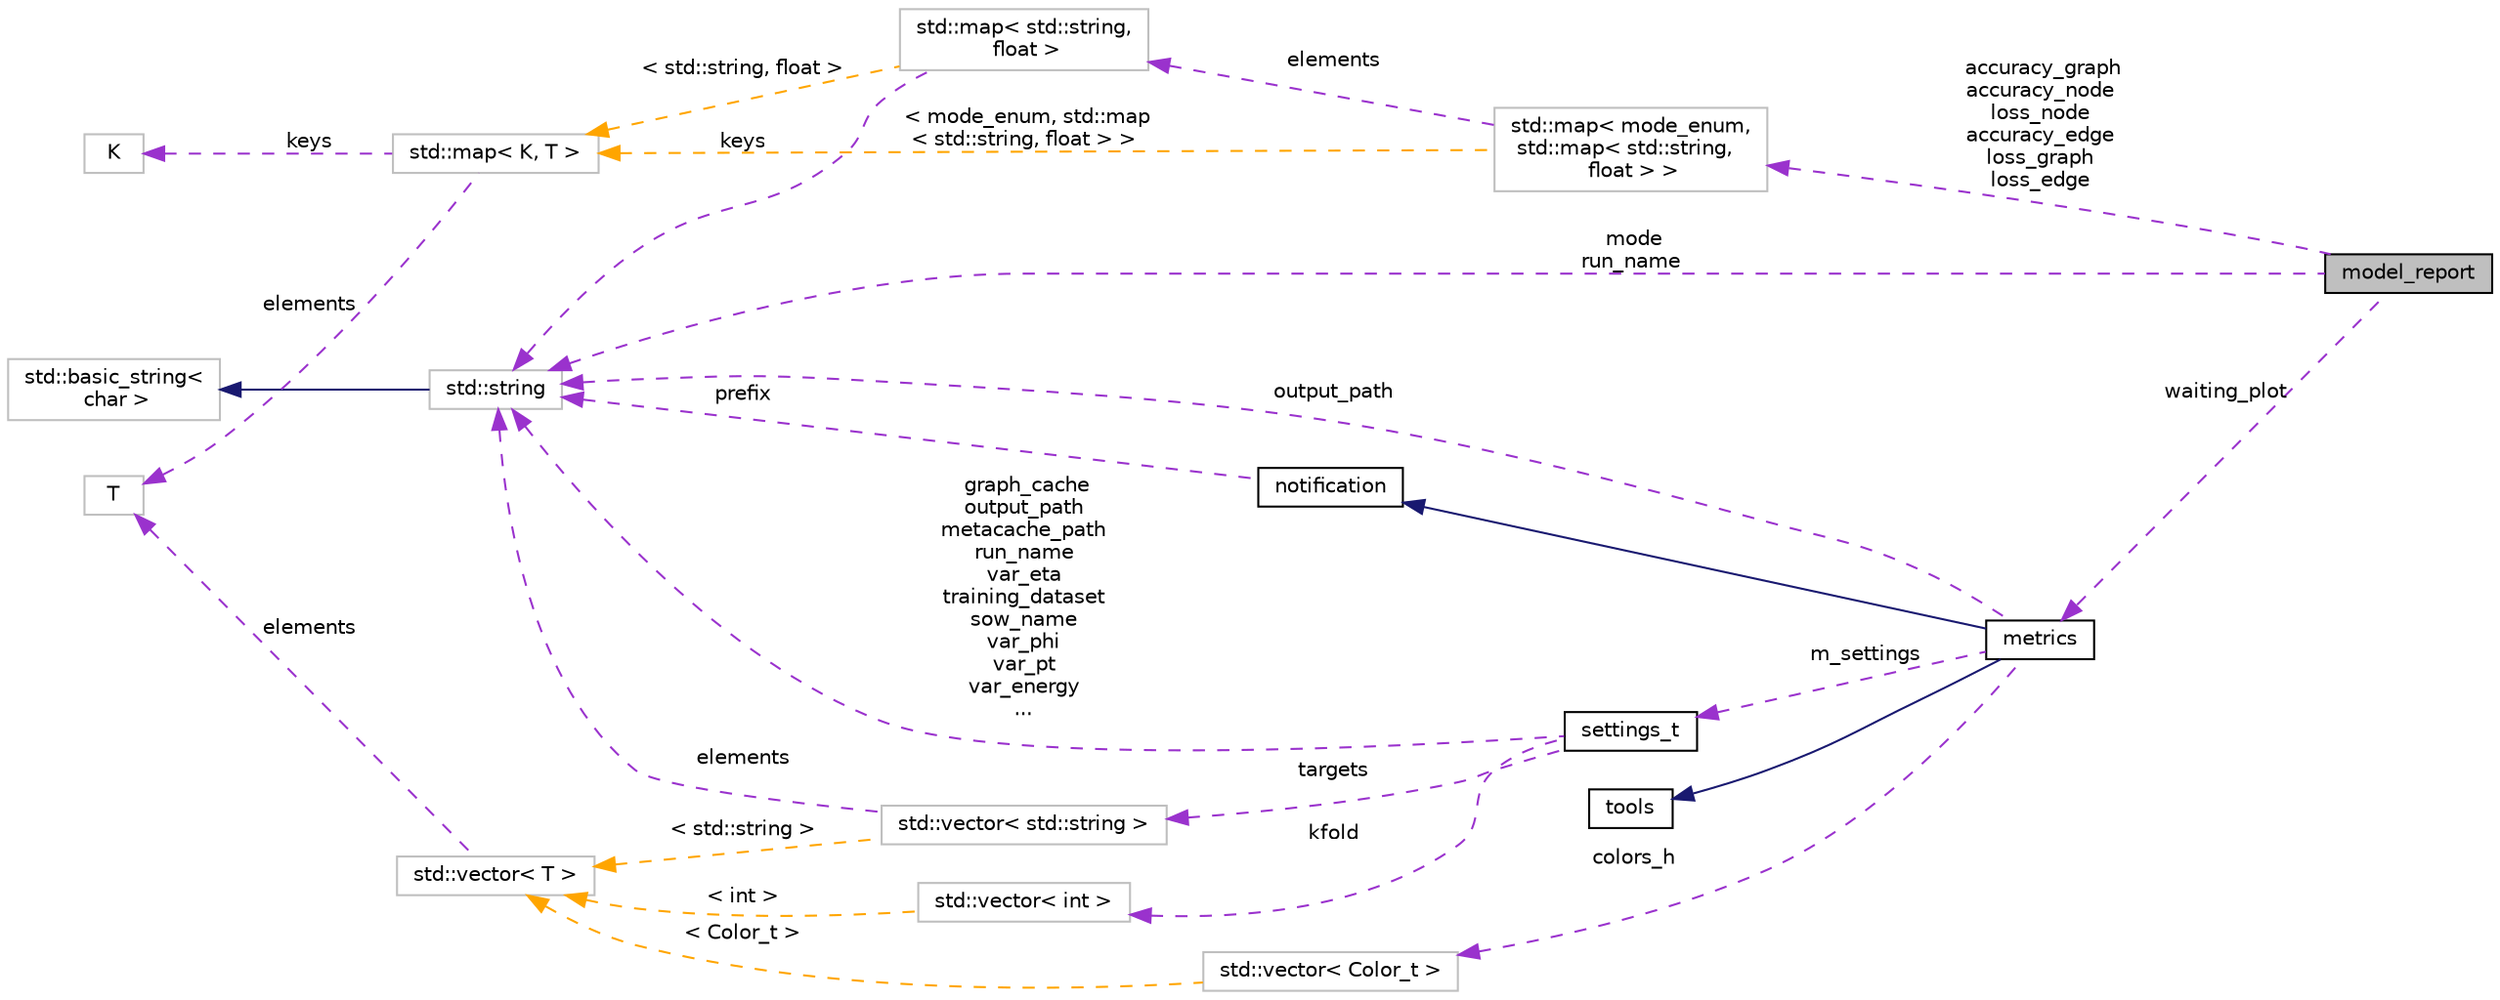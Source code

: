 digraph "model_report"
{
 // INTERACTIVE_SVG=YES
 // LATEX_PDF_SIZE
  edge [fontname="Helvetica",fontsize="10",labelfontname="Helvetica",labelfontsize="10"];
  node [fontname="Helvetica",fontsize="10",shape=record];
  rankdir="LR";
  Node1 [label="model_report",height=0.2,width=0.4,color="black", fillcolor="grey75", style="filled", fontcolor="black",tooltip=" "];
  Node2 -> Node1 [dir="back",color="darkorchid3",fontsize="10",style="dashed",label=" mode\nrun_name" ,fontname="Helvetica"];
  Node2 [label="std::string",height=0.2,width=0.4,color="grey75", fillcolor="white", style="filled",tooltip="STL class."];
  Node3 -> Node2 [dir="back",color="midnightblue",fontsize="10",style="solid",fontname="Helvetica"];
  Node3 [label="std::basic_string\<\l char \>",height=0.2,width=0.4,color="grey75", fillcolor="white", style="filled",tooltip="STL class."];
  Node4 -> Node1 [dir="back",color="darkorchid3",fontsize="10",style="dashed",label=" accuracy_graph\naccuracy_node\nloss_node\naccuracy_edge\nloss_graph\nloss_edge" ,fontname="Helvetica"];
  Node4 [label="std::map\< mode_enum,\l std::map\< std::string,\l float \> \>",height=0.2,width=0.4,color="grey75", fillcolor="white", style="filled",tooltip=" "];
  Node5 -> Node4 [dir="back",color="darkorchid3",fontsize="10",style="dashed",label=" elements" ,fontname="Helvetica"];
  Node5 [label="std::map\< std::string,\l float \>",height=0.2,width=0.4,color="grey75", fillcolor="white", style="filled",tooltip=" "];
  Node2 -> Node5 [dir="back",color="darkorchid3",fontsize="10",style="dashed",label=" keys" ,fontname="Helvetica"];
  Node6 -> Node5 [dir="back",color="orange",fontsize="10",style="dashed",label=" \< std::string, float \>" ,fontname="Helvetica"];
  Node6 [label="std::map\< K, T \>",height=0.2,width=0.4,color="grey75", fillcolor="white", style="filled",tooltip="STL class."];
  Node7 -> Node6 [dir="back",color="darkorchid3",fontsize="10",style="dashed",label=" keys" ,fontname="Helvetica"];
  Node7 [label="K",height=0.2,width=0.4,color="grey75", fillcolor="white", style="filled",tooltip=" "];
  Node8 -> Node6 [dir="back",color="darkorchid3",fontsize="10",style="dashed",label=" elements" ,fontname="Helvetica"];
  Node8 [label="T",height=0.2,width=0.4,color="grey75", fillcolor="white", style="filled",tooltip=" "];
  Node6 -> Node4 [dir="back",color="orange",fontsize="10",style="dashed",label=" \< mode_enum, std::map\l\< std::string, float \> \>" ,fontname="Helvetica"];
  Node9 -> Node1 [dir="back",color="darkorchid3",fontsize="10",style="dashed",label=" waiting_plot" ,fontname="Helvetica"];
  Node9 [label="metrics",height=0.2,width=0.4,color="black", fillcolor="white", style="filled",URL="$classmetrics.html",tooltip=" "];
  Node10 -> Node9 [dir="back",color="midnightblue",fontsize="10",style="solid",fontname="Helvetica"];
  Node10 [label="tools",height=0.2,width=0.4,color="black", fillcolor="white", style="filled",URL="$classtools.html",tooltip="Provides a wide range of utility functions used throughout the framework."];
  Node11 -> Node9 [dir="back",color="midnightblue",fontsize="10",style="solid",fontname="Helvetica"];
  Node11 [label="notification",height=0.2,width=0.4,color="black", fillcolor="white", style="filled",URL="$classnotification.html",tooltip="Provides logging and messaging functionality with various severity levels."];
  Node2 -> Node11 [dir="back",color="darkorchid3",fontsize="10",style="dashed",label=" prefix" ,fontname="Helvetica"];
  Node12 -> Node9 [dir="back",color="darkorchid3",fontsize="10",style="dashed",label=" colors_h" ,fontname="Helvetica"];
  Node12 [label="std::vector\< Color_t \>",height=0.2,width=0.4,color="grey75", fillcolor="white", style="filled",tooltip=" "];
  Node13 -> Node12 [dir="back",color="orange",fontsize="10",style="dashed",label=" \< Color_t \>" ,fontname="Helvetica"];
  Node13 [label="std::vector\< T \>",height=0.2,width=0.4,color="grey75", fillcolor="white", style="filled",tooltip="STL class."];
  Node8 -> Node13 [dir="back",color="darkorchid3",fontsize="10",style="dashed",label=" elements" ,fontname="Helvetica"];
  Node14 -> Node9 [dir="back",color="darkorchid3",fontsize="10",style="dashed",label=" m_settings" ,fontname="Helvetica"];
  Node14 [label="settings_t",height=0.2,width=0.4,color="black", fillcolor="white", style="filled",URL="$structsettings__t.html",tooltip="Contains all configuration settings for an analysis session."];
  Node2 -> Node14 [dir="back",color="darkorchid3",fontsize="10",style="dashed",label=" graph_cache\noutput_path\nmetacache_path\nrun_name\nvar_eta\ntraining_dataset\nsow_name\nvar_phi\nvar_pt\nvar_energy\n..." ,fontname="Helvetica"];
  Node15 -> Node14 [dir="back",color="darkorchid3",fontsize="10",style="dashed",label=" kfold" ,fontname="Helvetica"];
  Node15 [label="std::vector\< int \>",height=0.2,width=0.4,color="grey75", fillcolor="white", style="filled",tooltip=" "];
  Node13 -> Node15 [dir="back",color="orange",fontsize="10",style="dashed",label=" \< int \>" ,fontname="Helvetica"];
  Node16 -> Node14 [dir="back",color="darkorchid3",fontsize="10",style="dashed",label=" targets" ,fontname="Helvetica"];
  Node16 [label="std::vector\< std::string \>",height=0.2,width=0.4,color="grey75", fillcolor="white", style="filled",tooltip=" "];
  Node2 -> Node16 [dir="back",color="darkorchid3",fontsize="10",style="dashed",label=" elements" ,fontname="Helvetica"];
  Node13 -> Node16 [dir="back",color="orange",fontsize="10",style="dashed",label=" \< std::string \>" ,fontname="Helvetica"];
  Node2 -> Node9 [dir="back",color="darkorchid3",fontsize="10",style="dashed",label=" output_path" ,fontname="Helvetica"];
}
